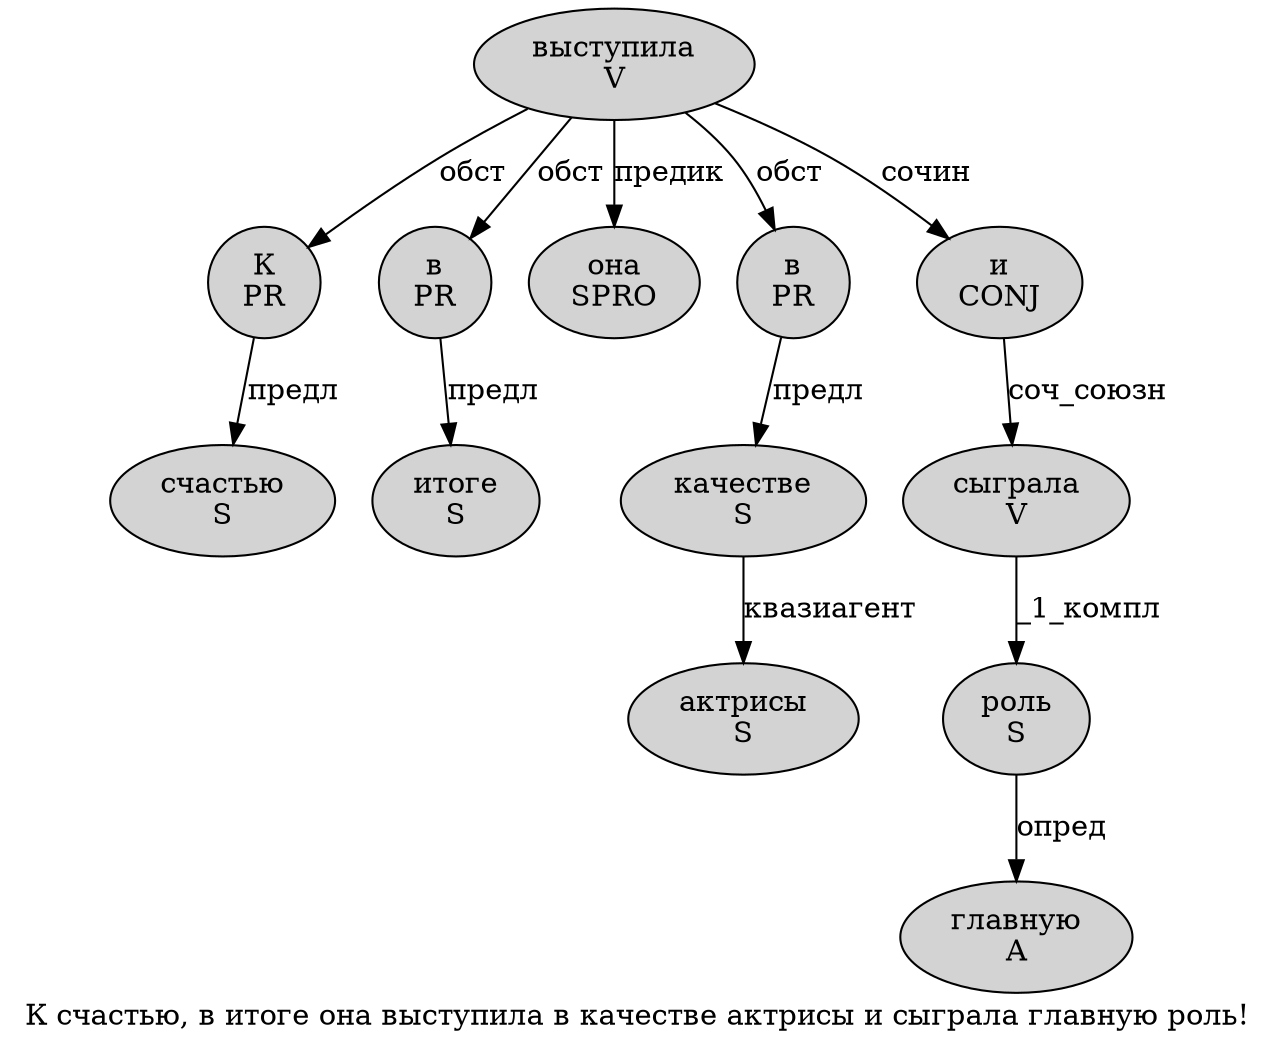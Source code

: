 digraph SENTENCE_1913 {
	graph [label="К счастью, в итоге она выступила в качестве актрисы и сыграла главную роль!"]
	node [style=filled]
		0 [label="К
PR" color="" fillcolor=lightgray penwidth=1 shape=ellipse]
		1 [label="счастью
S" color="" fillcolor=lightgray penwidth=1 shape=ellipse]
		3 [label="в
PR" color="" fillcolor=lightgray penwidth=1 shape=ellipse]
		4 [label="итоге
S" color="" fillcolor=lightgray penwidth=1 shape=ellipse]
		5 [label="она
SPRO" color="" fillcolor=lightgray penwidth=1 shape=ellipse]
		6 [label="выступила
V" color="" fillcolor=lightgray penwidth=1 shape=ellipse]
		7 [label="в
PR" color="" fillcolor=lightgray penwidth=1 shape=ellipse]
		8 [label="качестве
S" color="" fillcolor=lightgray penwidth=1 shape=ellipse]
		9 [label="актрисы
S" color="" fillcolor=lightgray penwidth=1 shape=ellipse]
		10 [label="и
CONJ" color="" fillcolor=lightgray penwidth=1 shape=ellipse]
		11 [label="сыграла
V" color="" fillcolor=lightgray penwidth=1 shape=ellipse]
		12 [label="главную
A" color="" fillcolor=lightgray penwidth=1 shape=ellipse]
		13 [label="роль
S" color="" fillcolor=lightgray penwidth=1 shape=ellipse]
			3 -> 4 [label="предл"]
			11 -> 13 [label="_1_компл"]
			10 -> 11 [label="соч_союзн"]
			7 -> 8 [label="предл"]
			0 -> 1 [label="предл"]
			8 -> 9 [label="квазиагент"]
			13 -> 12 [label="опред"]
			6 -> 0 [label="обст"]
			6 -> 3 [label="обст"]
			6 -> 5 [label="предик"]
			6 -> 7 [label="обст"]
			6 -> 10 [label="сочин"]
}